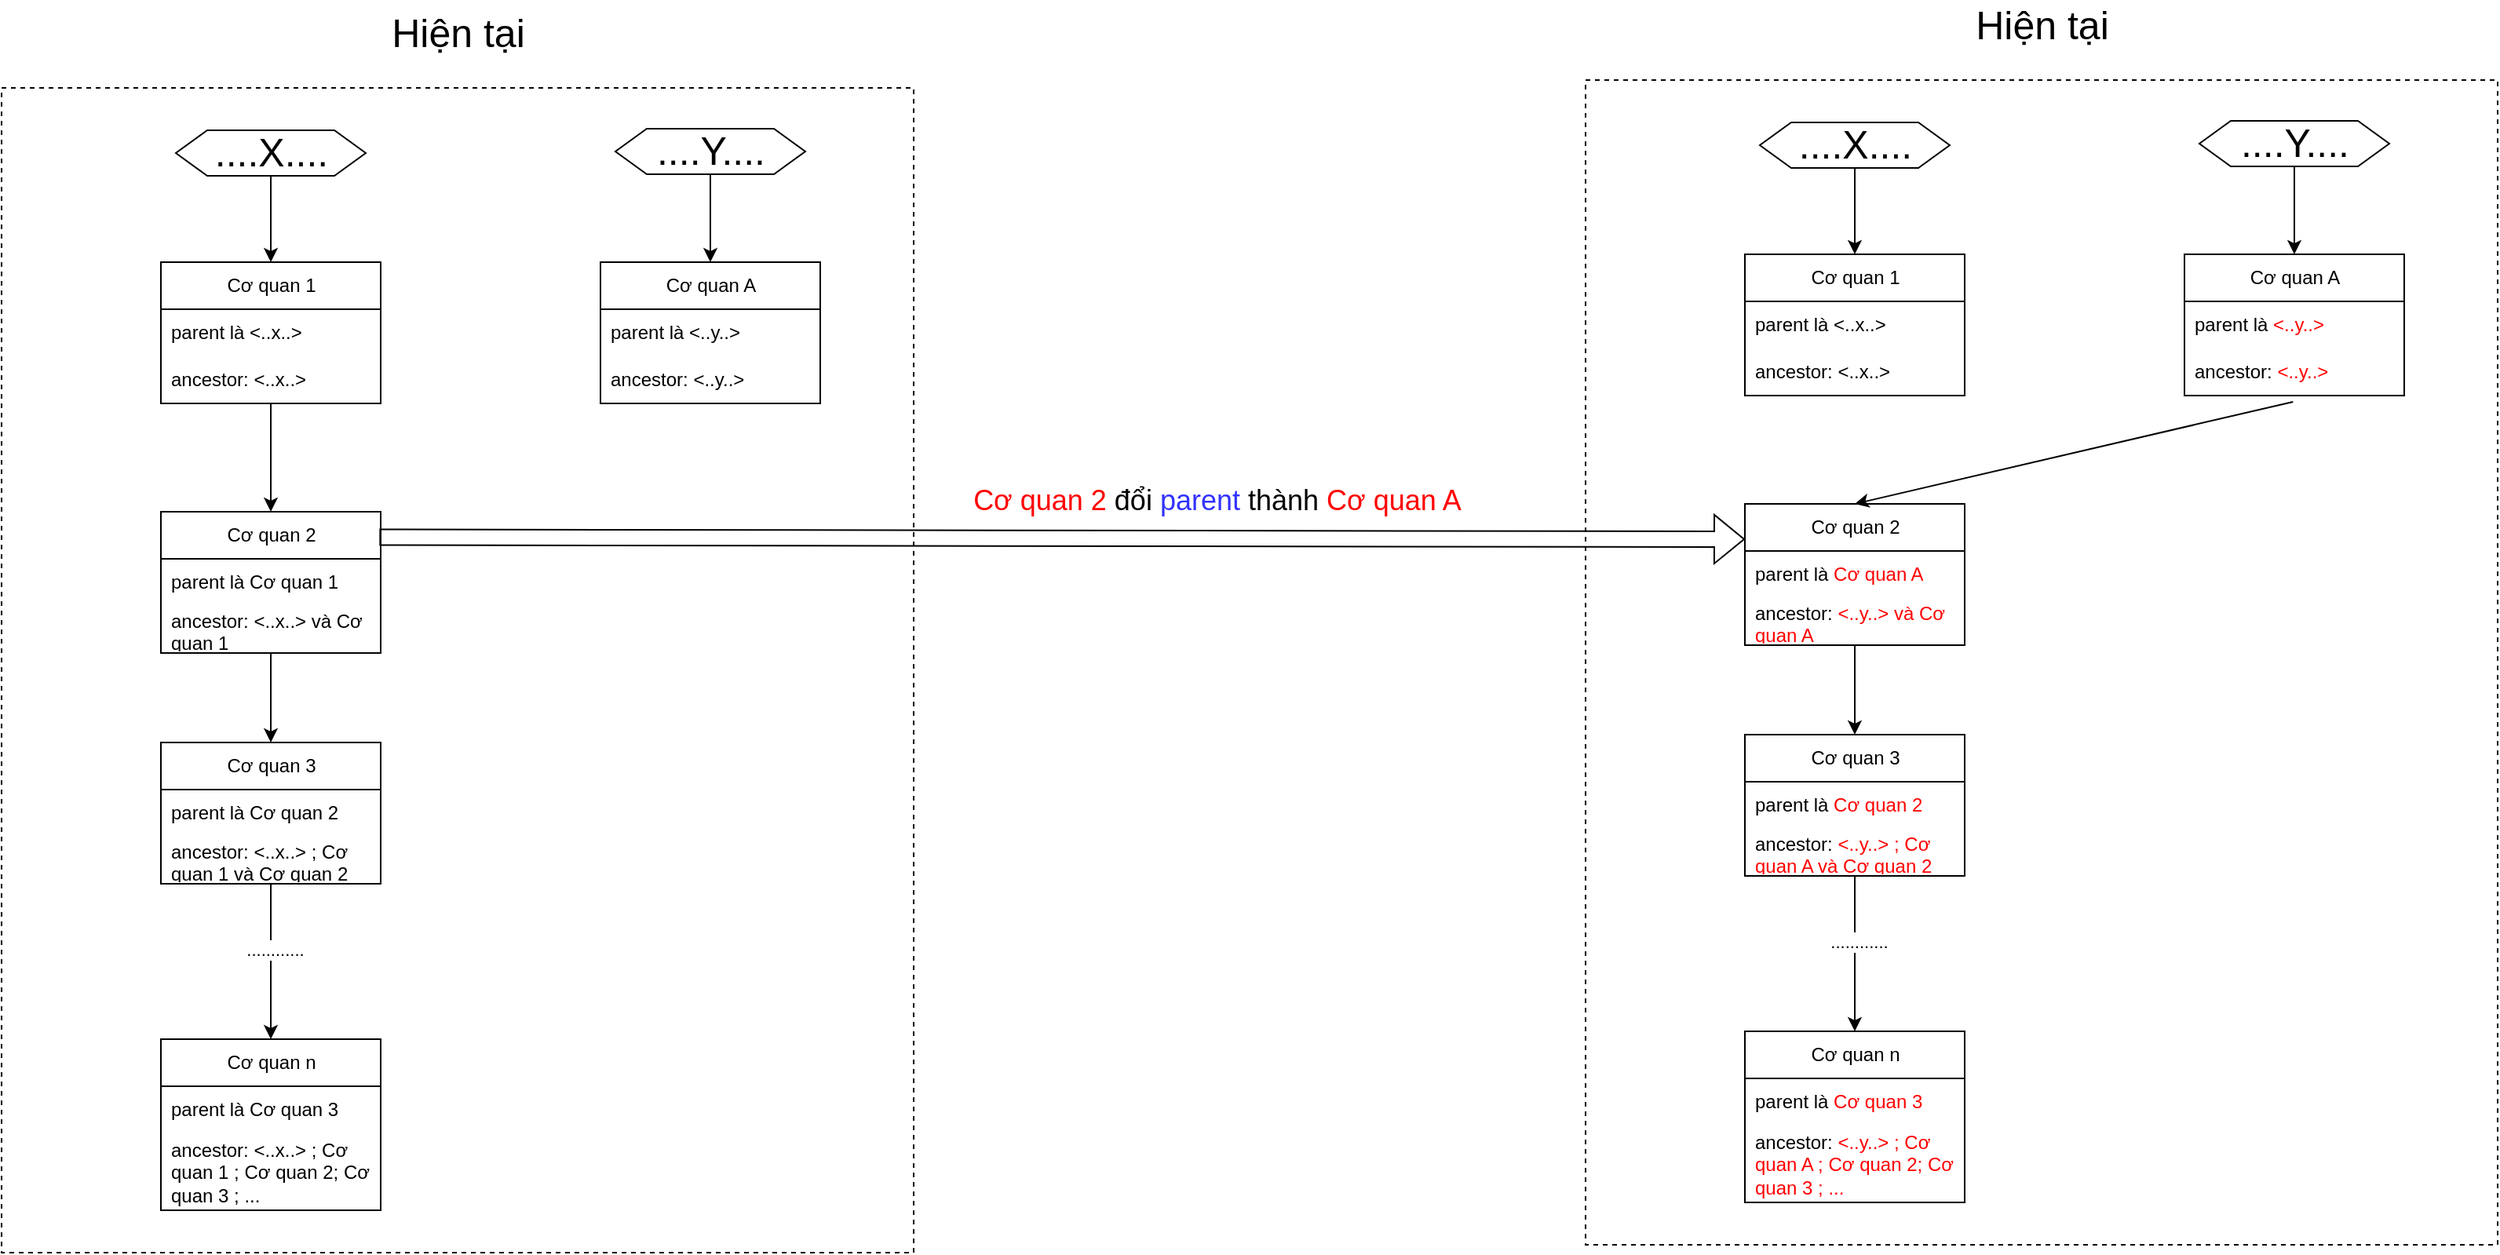 <mxfile version="21.3.7" type="github">
  <diagram name="Trang-1" id="hx307600LLkeYoheJDm4">
    <mxGraphModel dx="2087" dy="1341" grid="0" gridSize="10" guides="1" tooltips="1" connect="1" arrows="1" fold="1" page="0" pageScale="1" pageWidth="827" pageHeight="1169" math="0" shadow="0">
      <root>
        <mxCell id="0" />
        <mxCell id="1" parent="0" />
        <mxCell id="ML5rQnkRPxwV8VEnrlJP-1" value="" style="rounded=0;whiteSpace=wrap;html=1;dashed=1;" vertex="1" parent="1">
          <mxGeometry x="-58" y="-29" width="581" height="742" as="geometry" />
        </mxCell>
        <mxCell id="ML5rQnkRPxwV8VEnrlJP-2" value="&lt;font style=&quot;font-size: 25px;&quot;&gt;Hiện tại&lt;/font&gt;" style="text;html=1;strokeColor=none;fillColor=none;align=center;verticalAlign=middle;whiteSpace=wrap;rounded=0;" vertex="1" parent="1">
          <mxGeometry x="163.5" y="-80" width="138" height="30" as="geometry" />
        </mxCell>
        <mxCell id="ML5rQnkRPxwV8VEnrlJP-6" value="" style="group" vertex="1" connectable="0" parent="1">
          <mxGeometry x="53" y="-2" width="121" height="29" as="geometry" />
        </mxCell>
        <mxCell id="ML5rQnkRPxwV8VEnrlJP-4" value="" style="shape=hexagon;perimeter=hexagonPerimeter2;whiteSpace=wrap;html=1;fixedSize=1;" vertex="1" parent="ML5rQnkRPxwV8VEnrlJP-6">
          <mxGeometry width="121" height="29" as="geometry" />
        </mxCell>
        <mxCell id="ML5rQnkRPxwV8VEnrlJP-5" value="&lt;font style=&quot;font-size: 25px;&quot;&gt;....X....&lt;/font&gt;" style="text;html=1;strokeColor=none;fillColor=none;align=center;verticalAlign=middle;whiteSpace=wrap;rounded=0;" vertex="1" parent="ML5rQnkRPxwV8VEnrlJP-6">
          <mxGeometry x="28" y="4.5" width="66" height="16" as="geometry" />
        </mxCell>
        <mxCell id="ML5rQnkRPxwV8VEnrlJP-8" style="edgeStyle=orthogonalEdgeStyle;rounded=0;orthogonalLoop=1;jettySize=auto;html=1;entryX=0.5;entryY=0;entryDx=0;entryDy=0;" edge="1" parent="1" source="ML5rQnkRPxwV8VEnrlJP-4" target="ML5rQnkRPxwV8VEnrlJP-10">
          <mxGeometry relative="1" as="geometry">
            <mxPoint x="113.5" y="77" as="targetPoint" />
          </mxGeometry>
        </mxCell>
        <mxCell id="ML5rQnkRPxwV8VEnrlJP-17" style="edgeStyle=orthogonalEdgeStyle;rounded=0;orthogonalLoop=1;jettySize=auto;html=1;entryX=0.5;entryY=0;entryDx=0;entryDy=0;" edge="1" parent="1" source="ML5rQnkRPxwV8VEnrlJP-10" target="ML5rQnkRPxwV8VEnrlJP-14">
          <mxGeometry relative="1" as="geometry" />
        </mxCell>
        <mxCell id="ML5rQnkRPxwV8VEnrlJP-10" value="Cơ quan 1" style="swimlane;fontStyle=0;childLayout=stackLayout;horizontal=1;startSize=30;horizontalStack=0;resizeParent=1;resizeParentMax=0;resizeLast=0;collapsible=1;marginBottom=0;whiteSpace=wrap;html=1;" vertex="1" parent="1">
          <mxGeometry x="43.5" y="82" width="140" height="90" as="geometry" />
        </mxCell>
        <mxCell id="ML5rQnkRPxwV8VEnrlJP-11" value="parent là &amp;lt;..x..&amp;gt;" style="text;strokeColor=none;fillColor=none;align=left;verticalAlign=middle;spacingLeft=4;spacingRight=4;overflow=hidden;points=[[0,0.5],[1,0.5]];portConstraint=eastwest;rotatable=0;whiteSpace=wrap;html=1;" vertex="1" parent="ML5rQnkRPxwV8VEnrlJP-10">
          <mxGeometry y="30" width="140" height="30" as="geometry" />
        </mxCell>
        <mxCell id="ML5rQnkRPxwV8VEnrlJP-12" value="ancestor: &amp;lt;..x..&amp;gt;" style="text;strokeColor=none;fillColor=none;align=left;verticalAlign=middle;spacingLeft=4;spacingRight=4;overflow=hidden;points=[[0,0.5],[1,0.5]];portConstraint=eastwest;rotatable=0;whiteSpace=wrap;html=1;" vertex="1" parent="ML5rQnkRPxwV8VEnrlJP-10">
          <mxGeometry y="60" width="140" height="30" as="geometry" />
        </mxCell>
        <mxCell id="ML5rQnkRPxwV8VEnrlJP-24" style="edgeStyle=orthogonalEdgeStyle;rounded=0;orthogonalLoop=1;jettySize=auto;html=1;entryX=0.5;entryY=0;entryDx=0;entryDy=0;" edge="1" parent="1" source="ML5rQnkRPxwV8VEnrlJP-14" target="ML5rQnkRPxwV8VEnrlJP-18">
          <mxGeometry relative="1" as="geometry" />
        </mxCell>
        <mxCell id="ML5rQnkRPxwV8VEnrlJP-14" value="Cơ quan 2" style="swimlane;fontStyle=0;childLayout=stackLayout;horizontal=1;startSize=30;horizontalStack=0;resizeParent=1;resizeParentMax=0;resizeLast=0;collapsible=1;marginBottom=0;whiteSpace=wrap;html=1;" vertex="1" parent="1">
          <mxGeometry x="43.5" y="241" width="140" height="90" as="geometry" />
        </mxCell>
        <mxCell id="ML5rQnkRPxwV8VEnrlJP-15" value="parent là Cơ quan 1" style="text;strokeColor=none;fillColor=none;align=left;verticalAlign=middle;spacingLeft=4;spacingRight=4;overflow=hidden;points=[[0,0.5],[1,0.5]];portConstraint=eastwest;rotatable=0;whiteSpace=wrap;html=1;" vertex="1" parent="ML5rQnkRPxwV8VEnrlJP-14">
          <mxGeometry y="30" width="140" height="30" as="geometry" />
        </mxCell>
        <mxCell id="ML5rQnkRPxwV8VEnrlJP-16" value="ancestor: &amp;lt;..x..&amp;gt; và Cơ quan 1" style="text;strokeColor=none;fillColor=none;align=left;verticalAlign=middle;spacingLeft=4;spacingRight=4;overflow=hidden;points=[[0,0.5],[1,0.5]];portConstraint=eastwest;rotatable=0;whiteSpace=wrap;html=1;" vertex="1" parent="ML5rQnkRPxwV8VEnrlJP-14">
          <mxGeometry y="60" width="140" height="30" as="geometry" />
        </mxCell>
        <mxCell id="ML5rQnkRPxwV8VEnrlJP-26" style="edgeStyle=orthogonalEdgeStyle;rounded=0;orthogonalLoop=1;jettySize=auto;html=1;entryX=0.5;entryY=0;entryDx=0;entryDy=0;" edge="1" parent="1" source="ML5rQnkRPxwV8VEnrlJP-18" target="ML5rQnkRPxwV8VEnrlJP-21">
          <mxGeometry relative="1" as="geometry">
            <Array as="points">
              <mxPoint x="114" y="523" />
              <mxPoint x="114" y="523" />
            </Array>
          </mxGeometry>
        </mxCell>
        <mxCell id="ML5rQnkRPxwV8VEnrlJP-27" value="............" style="edgeLabel;html=1;align=center;verticalAlign=middle;resizable=0;points=[];" vertex="1" connectable="0" parent="ML5rQnkRPxwV8VEnrlJP-26">
          <mxGeometry x="-0.157" y="2" relative="1" as="geometry">
            <mxPoint as="offset" />
          </mxGeometry>
        </mxCell>
        <mxCell id="ML5rQnkRPxwV8VEnrlJP-18" value="Cơ quan 3" style="swimlane;fontStyle=0;childLayout=stackLayout;horizontal=1;startSize=30;horizontalStack=0;resizeParent=1;resizeParentMax=0;resizeLast=0;collapsible=1;marginBottom=0;whiteSpace=wrap;html=1;" vertex="1" parent="1">
          <mxGeometry x="43.5" y="388" width="140" height="90" as="geometry" />
        </mxCell>
        <mxCell id="ML5rQnkRPxwV8VEnrlJP-19" value="parent là Cơ quan 2" style="text;strokeColor=none;fillColor=none;align=left;verticalAlign=middle;spacingLeft=4;spacingRight=4;overflow=hidden;points=[[0,0.5],[1,0.5]];portConstraint=eastwest;rotatable=0;whiteSpace=wrap;html=1;" vertex="1" parent="ML5rQnkRPxwV8VEnrlJP-18">
          <mxGeometry y="30" width="140" height="30" as="geometry" />
        </mxCell>
        <mxCell id="ML5rQnkRPxwV8VEnrlJP-20" value="ancestor: &amp;lt;..x..&amp;gt; ; Cơ quan 1 và Cơ quan 2" style="text;strokeColor=none;fillColor=none;align=left;verticalAlign=middle;spacingLeft=4;spacingRight=4;overflow=hidden;points=[[0,0.5],[1,0.5]];portConstraint=eastwest;rotatable=0;whiteSpace=wrap;html=1;" vertex="1" parent="ML5rQnkRPxwV8VEnrlJP-18">
          <mxGeometry y="60" width="140" height="30" as="geometry" />
        </mxCell>
        <mxCell id="ML5rQnkRPxwV8VEnrlJP-21" value="Cơ quan n" style="swimlane;fontStyle=0;childLayout=stackLayout;horizontal=1;startSize=30;horizontalStack=0;resizeParent=1;resizeParentMax=0;resizeLast=0;collapsible=1;marginBottom=0;whiteSpace=wrap;html=1;" vertex="1" parent="1">
          <mxGeometry x="43.5" y="577" width="140" height="109" as="geometry" />
        </mxCell>
        <mxCell id="ML5rQnkRPxwV8VEnrlJP-22" value="parent là Cơ quan 3" style="text;strokeColor=none;fillColor=none;align=left;verticalAlign=middle;spacingLeft=4;spacingRight=4;overflow=hidden;points=[[0,0.5],[1,0.5]];portConstraint=eastwest;rotatable=0;whiteSpace=wrap;html=1;" vertex="1" parent="ML5rQnkRPxwV8VEnrlJP-21">
          <mxGeometry y="30" width="140" height="30" as="geometry" />
        </mxCell>
        <mxCell id="ML5rQnkRPxwV8VEnrlJP-23" value="ancestor: &amp;lt;..x..&amp;gt; ; Cơ quan 1 ; Cơ quan 2; Cơ quan 3 ; ..." style="text;strokeColor=none;fillColor=none;align=left;verticalAlign=middle;spacingLeft=4;spacingRight=4;overflow=hidden;points=[[0,0.5],[1,0.5]];portConstraint=eastwest;rotatable=0;whiteSpace=wrap;html=1;" vertex="1" parent="ML5rQnkRPxwV8VEnrlJP-21">
          <mxGeometry y="60" width="140" height="49" as="geometry" />
        </mxCell>
        <mxCell id="ML5rQnkRPxwV8VEnrlJP-28" value="" style="shape=flexArrow;endArrow=classic;html=1;rounded=0;exitX=0.994;exitY=0.181;exitDx=0;exitDy=0;exitPerimeter=0;entryX=0;entryY=0.25;entryDx=0;entryDy=0;" edge="1" parent="1" source="ML5rQnkRPxwV8VEnrlJP-14" target="ML5rQnkRPxwV8VEnrlJP-54">
          <mxGeometry width="50" height="50" relative="1" as="geometry">
            <mxPoint x="413" y="336" as="sourcePoint" />
            <mxPoint x="947" y="253" as="targetPoint" />
          </mxGeometry>
        </mxCell>
        <mxCell id="ML5rQnkRPxwV8VEnrlJP-29" value="Cơ quan A" style="swimlane;fontStyle=0;childLayout=stackLayout;horizontal=1;startSize=30;horizontalStack=0;resizeParent=1;resizeParentMax=0;resizeLast=0;collapsible=1;marginBottom=0;whiteSpace=wrap;html=1;" vertex="1" parent="1">
          <mxGeometry x="323.5" y="82" width="140" height="90" as="geometry" />
        </mxCell>
        <mxCell id="ML5rQnkRPxwV8VEnrlJP-30" value="parent là &amp;lt;..y..&amp;gt;" style="text;strokeColor=none;fillColor=none;align=left;verticalAlign=middle;spacingLeft=4;spacingRight=4;overflow=hidden;points=[[0,0.5],[1,0.5]];portConstraint=eastwest;rotatable=0;whiteSpace=wrap;html=1;" vertex="1" parent="ML5rQnkRPxwV8VEnrlJP-29">
          <mxGeometry y="30" width="140" height="30" as="geometry" />
        </mxCell>
        <mxCell id="ML5rQnkRPxwV8VEnrlJP-31" value="ancestor: &amp;lt;..y..&amp;gt;" style="text;strokeColor=none;fillColor=none;align=left;verticalAlign=middle;spacingLeft=4;spacingRight=4;overflow=hidden;points=[[0,0.5],[1,0.5]];portConstraint=eastwest;rotatable=0;whiteSpace=wrap;html=1;" vertex="1" parent="ML5rQnkRPxwV8VEnrlJP-29">
          <mxGeometry y="60" width="140" height="30" as="geometry" />
        </mxCell>
        <mxCell id="ML5rQnkRPxwV8VEnrlJP-38" value="" style="group" vertex="1" connectable="0" parent="1">
          <mxGeometry x="333" y="-3" width="121" height="29" as="geometry" />
        </mxCell>
        <mxCell id="ML5rQnkRPxwV8VEnrlJP-39" value="" style="shape=hexagon;perimeter=hexagonPerimeter2;whiteSpace=wrap;html=1;fixedSize=1;" vertex="1" parent="ML5rQnkRPxwV8VEnrlJP-38">
          <mxGeometry width="121" height="29" as="geometry" />
        </mxCell>
        <mxCell id="ML5rQnkRPxwV8VEnrlJP-40" value="&lt;font style=&quot;font-size: 25px;&quot;&gt;....Y....&lt;/font&gt;" style="text;html=1;strokeColor=none;fillColor=none;align=center;verticalAlign=middle;whiteSpace=wrap;rounded=0;" vertex="1" parent="ML5rQnkRPxwV8VEnrlJP-38">
          <mxGeometry x="28" y="4.5" width="66" height="16" as="geometry" />
        </mxCell>
        <mxCell id="ML5rQnkRPxwV8VEnrlJP-41" style="edgeStyle=orthogonalEdgeStyle;rounded=0;orthogonalLoop=1;jettySize=auto;html=1;entryX=0.5;entryY=0;entryDx=0;entryDy=0;" edge="1" parent="1" source="ML5rQnkRPxwV8VEnrlJP-39" target="ML5rQnkRPxwV8VEnrlJP-29">
          <mxGeometry relative="1" as="geometry" />
        </mxCell>
        <mxCell id="ML5rQnkRPxwV8VEnrlJP-42" value="&lt;font style=&quot;font-size: 18px;&quot;&gt;&lt;font color=&quot;#ff0000&quot;&gt;Cơ quan 2&lt;/font&gt; đổi &lt;font color=&quot;#3333ff&quot;&gt;parent &lt;/font&gt;thành &lt;font color=&quot;#ff0000&quot;&gt;Cơ quan A&lt;/font&gt;&lt;/font&gt;" style="text;html=1;strokeColor=none;fillColor=none;align=center;verticalAlign=middle;whiteSpace=wrap;rounded=0;" vertex="1" parent="1">
          <mxGeometry x="535" y="219" width="363" height="30" as="geometry" />
        </mxCell>
        <mxCell id="ML5rQnkRPxwV8VEnrlJP-43" value="" style="rounded=0;whiteSpace=wrap;html=1;dashed=1;fillColor=none;" vertex="1" parent="1">
          <mxGeometry x="951" y="-34" width="581" height="742" as="geometry" />
        </mxCell>
        <mxCell id="ML5rQnkRPxwV8VEnrlJP-44" value="&lt;font style=&quot;font-size: 25px;&quot;&gt;Hiện tại&lt;/font&gt;" style="text;html=1;strokeColor=none;fillColor=none;align=center;verticalAlign=middle;whiteSpace=wrap;rounded=0;" vertex="1" parent="1">
          <mxGeometry x="1172.5" y="-85" width="138" height="30" as="geometry" />
        </mxCell>
        <mxCell id="ML5rQnkRPxwV8VEnrlJP-45" value="" style="group" vertex="1" connectable="0" parent="1">
          <mxGeometry x="1062" y="-7" width="121" height="29" as="geometry" />
        </mxCell>
        <mxCell id="ML5rQnkRPxwV8VEnrlJP-46" value="" style="shape=hexagon;perimeter=hexagonPerimeter2;whiteSpace=wrap;html=1;fixedSize=1;" vertex="1" parent="ML5rQnkRPxwV8VEnrlJP-45">
          <mxGeometry width="121" height="29" as="geometry" />
        </mxCell>
        <mxCell id="ML5rQnkRPxwV8VEnrlJP-47" value="&lt;font style=&quot;font-size: 25px;&quot;&gt;....X....&lt;/font&gt;" style="text;html=1;strokeColor=none;fillColor=none;align=center;verticalAlign=middle;whiteSpace=wrap;rounded=0;" vertex="1" parent="ML5rQnkRPxwV8VEnrlJP-45">
          <mxGeometry x="28" y="4.5" width="66" height="16" as="geometry" />
        </mxCell>
        <mxCell id="ML5rQnkRPxwV8VEnrlJP-48" style="edgeStyle=orthogonalEdgeStyle;rounded=0;orthogonalLoop=1;jettySize=auto;html=1;entryX=0.5;entryY=0;entryDx=0;entryDy=0;" edge="1" source="ML5rQnkRPxwV8VEnrlJP-46" target="ML5rQnkRPxwV8VEnrlJP-50" parent="1">
          <mxGeometry relative="1" as="geometry">
            <mxPoint x="1122.5" y="72" as="targetPoint" />
          </mxGeometry>
        </mxCell>
        <mxCell id="ML5rQnkRPxwV8VEnrlJP-50" value="Cơ quan 1" style="swimlane;fontStyle=0;childLayout=stackLayout;horizontal=1;startSize=30;horizontalStack=0;resizeParent=1;resizeParentMax=0;resizeLast=0;collapsible=1;marginBottom=0;whiteSpace=wrap;html=1;" vertex="1" parent="1">
          <mxGeometry x="1052.5" y="77" width="140" height="90" as="geometry" />
        </mxCell>
        <mxCell id="ML5rQnkRPxwV8VEnrlJP-51" value="parent là &amp;lt;..x..&amp;gt;" style="text;strokeColor=none;fillColor=none;align=left;verticalAlign=middle;spacingLeft=4;spacingRight=4;overflow=hidden;points=[[0,0.5],[1,0.5]];portConstraint=eastwest;rotatable=0;whiteSpace=wrap;html=1;" vertex="1" parent="ML5rQnkRPxwV8VEnrlJP-50">
          <mxGeometry y="30" width="140" height="30" as="geometry" />
        </mxCell>
        <mxCell id="ML5rQnkRPxwV8VEnrlJP-52" value="ancestor: &amp;lt;..x..&amp;gt;" style="text;strokeColor=none;fillColor=none;align=left;verticalAlign=middle;spacingLeft=4;spacingRight=4;overflow=hidden;points=[[0,0.5],[1,0.5]];portConstraint=eastwest;rotatable=0;whiteSpace=wrap;html=1;" vertex="1" parent="ML5rQnkRPxwV8VEnrlJP-50">
          <mxGeometry y="60" width="140" height="30" as="geometry" />
        </mxCell>
        <mxCell id="ML5rQnkRPxwV8VEnrlJP-53" style="edgeStyle=orthogonalEdgeStyle;rounded=0;orthogonalLoop=1;jettySize=auto;html=1;entryX=0.5;entryY=0;entryDx=0;entryDy=0;" edge="1" source="ML5rQnkRPxwV8VEnrlJP-54" target="ML5rQnkRPxwV8VEnrlJP-59" parent="1">
          <mxGeometry relative="1" as="geometry" />
        </mxCell>
        <mxCell id="ML5rQnkRPxwV8VEnrlJP-54" value="Cơ quan 2" style="swimlane;fontStyle=0;childLayout=stackLayout;horizontal=1;startSize=30;horizontalStack=0;resizeParent=1;resizeParentMax=0;resizeLast=0;collapsible=1;marginBottom=0;whiteSpace=wrap;html=1;" vertex="1" parent="1">
          <mxGeometry x="1052.5" y="236" width="140" height="90" as="geometry" />
        </mxCell>
        <mxCell id="ML5rQnkRPxwV8VEnrlJP-55" value="parent là &lt;font color=&quot;#ff0000&quot;&gt;Cơ quan A&lt;/font&gt;" style="text;strokeColor=none;fillColor=none;align=left;verticalAlign=middle;spacingLeft=4;spacingRight=4;overflow=hidden;points=[[0,0.5],[1,0.5]];portConstraint=eastwest;rotatable=0;whiteSpace=wrap;html=1;" vertex="1" parent="ML5rQnkRPxwV8VEnrlJP-54">
          <mxGeometry y="30" width="140" height="30" as="geometry" />
        </mxCell>
        <mxCell id="ML5rQnkRPxwV8VEnrlJP-56" value="ancestor: &lt;font color=&quot;#ff0000&quot;&gt;&amp;lt;..y..&amp;gt; và Cơ quan A&lt;/font&gt;" style="text;strokeColor=none;fillColor=none;align=left;verticalAlign=middle;spacingLeft=4;spacingRight=4;overflow=hidden;points=[[0,0.5],[1,0.5]];portConstraint=eastwest;rotatable=0;whiteSpace=wrap;html=1;" vertex="1" parent="ML5rQnkRPxwV8VEnrlJP-54">
          <mxGeometry y="60" width="140" height="30" as="geometry" />
        </mxCell>
        <mxCell id="ML5rQnkRPxwV8VEnrlJP-57" style="edgeStyle=orthogonalEdgeStyle;rounded=0;orthogonalLoop=1;jettySize=auto;html=1;entryX=0.5;entryY=0;entryDx=0;entryDy=0;" edge="1" source="ML5rQnkRPxwV8VEnrlJP-59" target="ML5rQnkRPxwV8VEnrlJP-62" parent="1">
          <mxGeometry relative="1" as="geometry">
            <Array as="points">
              <mxPoint x="1123" y="518" />
              <mxPoint x="1123" y="518" />
            </Array>
          </mxGeometry>
        </mxCell>
        <mxCell id="ML5rQnkRPxwV8VEnrlJP-58" value="............" style="edgeLabel;html=1;align=center;verticalAlign=middle;resizable=0;points=[];" vertex="1" connectable="0" parent="ML5rQnkRPxwV8VEnrlJP-57">
          <mxGeometry x="-0.157" y="2" relative="1" as="geometry">
            <mxPoint as="offset" />
          </mxGeometry>
        </mxCell>
        <mxCell id="ML5rQnkRPxwV8VEnrlJP-59" value="Cơ quan 3" style="swimlane;fontStyle=0;childLayout=stackLayout;horizontal=1;startSize=30;horizontalStack=0;resizeParent=1;resizeParentMax=0;resizeLast=0;collapsible=1;marginBottom=0;whiteSpace=wrap;html=1;" vertex="1" parent="1">
          <mxGeometry x="1052.5" y="383" width="140" height="90" as="geometry" />
        </mxCell>
        <mxCell id="ML5rQnkRPxwV8VEnrlJP-60" value="parent là &lt;font color=&quot;#ff0000&quot;&gt;Cơ quan 2&lt;/font&gt;" style="text;strokeColor=none;fillColor=none;align=left;verticalAlign=middle;spacingLeft=4;spacingRight=4;overflow=hidden;points=[[0,0.5],[1,0.5]];portConstraint=eastwest;rotatable=0;whiteSpace=wrap;html=1;" vertex="1" parent="ML5rQnkRPxwV8VEnrlJP-59">
          <mxGeometry y="30" width="140" height="30" as="geometry" />
        </mxCell>
        <mxCell id="ML5rQnkRPxwV8VEnrlJP-61" value="ancestor: &lt;font color=&quot;#ff0000&quot;&gt;&amp;lt;..y..&amp;gt; ; Cơ quan A và Cơ quan 2&lt;/font&gt;" style="text;strokeColor=none;fillColor=none;align=left;verticalAlign=middle;spacingLeft=4;spacingRight=4;overflow=hidden;points=[[0,0.5],[1,0.5]];portConstraint=eastwest;rotatable=0;whiteSpace=wrap;html=1;" vertex="1" parent="ML5rQnkRPxwV8VEnrlJP-59">
          <mxGeometry y="60" width="140" height="30" as="geometry" />
        </mxCell>
        <mxCell id="ML5rQnkRPxwV8VEnrlJP-62" value="Cơ quan n" style="swimlane;fontStyle=0;childLayout=stackLayout;horizontal=1;startSize=30;horizontalStack=0;resizeParent=1;resizeParentMax=0;resizeLast=0;collapsible=1;marginBottom=0;whiteSpace=wrap;html=1;" vertex="1" parent="1">
          <mxGeometry x="1052.5" y="572" width="140" height="109" as="geometry" />
        </mxCell>
        <mxCell id="ML5rQnkRPxwV8VEnrlJP-63" value="parent là &lt;font color=&quot;#ff0000&quot;&gt;Cơ quan 3&lt;/font&gt;" style="text;strokeColor=none;fillColor=none;align=left;verticalAlign=middle;spacingLeft=4;spacingRight=4;overflow=hidden;points=[[0,0.5],[1,0.5]];portConstraint=eastwest;rotatable=0;whiteSpace=wrap;html=1;" vertex="1" parent="ML5rQnkRPxwV8VEnrlJP-62">
          <mxGeometry y="30" width="140" height="30" as="geometry" />
        </mxCell>
        <mxCell id="ML5rQnkRPxwV8VEnrlJP-64" value="ancestor: &lt;font color=&quot;#ff0000&quot;&gt;&amp;lt;..y..&amp;gt; ; Cơ quan A ; Cơ quan 2; Cơ quan 3 ; ...&lt;/font&gt;" style="text;strokeColor=none;fillColor=none;align=left;verticalAlign=middle;spacingLeft=4;spacingRight=4;overflow=hidden;points=[[0,0.5],[1,0.5]];portConstraint=eastwest;rotatable=0;whiteSpace=wrap;html=1;" vertex="1" parent="ML5rQnkRPxwV8VEnrlJP-62">
          <mxGeometry y="60" width="140" height="49" as="geometry" />
        </mxCell>
        <mxCell id="ML5rQnkRPxwV8VEnrlJP-65" value="Cơ quan A" style="swimlane;fontStyle=0;childLayout=stackLayout;horizontal=1;startSize=30;horizontalStack=0;resizeParent=1;resizeParentMax=0;resizeLast=0;collapsible=1;marginBottom=0;whiteSpace=wrap;html=1;" vertex="1" parent="1">
          <mxGeometry x="1332.5" y="77" width="140" height="90" as="geometry" />
        </mxCell>
        <mxCell id="ML5rQnkRPxwV8VEnrlJP-66" value="parent là &lt;font color=&quot;#ff0000&quot;&gt;&amp;lt;..y..&amp;gt;&lt;/font&gt;" style="text;strokeColor=none;fillColor=none;align=left;verticalAlign=middle;spacingLeft=4;spacingRight=4;overflow=hidden;points=[[0,0.5],[1,0.5]];portConstraint=eastwest;rotatable=0;whiteSpace=wrap;html=1;" vertex="1" parent="ML5rQnkRPxwV8VEnrlJP-65">
          <mxGeometry y="30" width="140" height="30" as="geometry" />
        </mxCell>
        <mxCell id="ML5rQnkRPxwV8VEnrlJP-67" value="ancestor: &lt;font color=&quot;#ff0000&quot;&gt;&amp;lt;..y..&amp;gt;&lt;/font&gt;" style="text;strokeColor=none;fillColor=none;align=left;verticalAlign=middle;spacingLeft=4;spacingRight=4;overflow=hidden;points=[[0,0.5],[1,0.5]];portConstraint=eastwest;rotatable=0;whiteSpace=wrap;html=1;" vertex="1" parent="ML5rQnkRPxwV8VEnrlJP-65">
          <mxGeometry y="60" width="140" height="30" as="geometry" />
        </mxCell>
        <mxCell id="ML5rQnkRPxwV8VEnrlJP-68" value="" style="group" vertex="1" connectable="0" parent="1">
          <mxGeometry x="1342" y="-8" width="121" height="29" as="geometry" />
        </mxCell>
        <mxCell id="ML5rQnkRPxwV8VEnrlJP-69" value="" style="shape=hexagon;perimeter=hexagonPerimeter2;whiteSpace=wrap;html=1;fixedSize=1;" vertex="1" parent="ML5rQnkRPxwV8VEnrlJP-68">
          <mxGeometry width="121" height="29" as="geometry" />
        </mxCell>
        <mxCell id="ML5rQnkRPxwV8VEnrlJP-70" value="&lt;font style=&quot;font-size: 25px;&quot;&gt;....Y....&lt;/font&gt;" style="text;html=1;strokeColor=none;fillColor=none;align=center;verticalAlign=middle;whiteSpace=wrap;rounded=0;" vertex="1" parent="ML5rQnkRPxwV8VEnrlJP-68">
          <mxGeometry x="28" y="4.5" width="66" height="16" as="geometry" />
        </mxCell>
        <mxCell id="ML5rQnkRPxwV8VEnrlJP-71" style="edgeStyle=orthogonalEdgeStyle;rounded=0;orthogonalLoop=1;jettySize=auto;html=1;entryX=0.5;entryY=0;entryDx=0;entryDy=0;" edge="1" source="ML5rQnkRPxwV8VEnrlJP-69" target="ML5rQnkRPxwV8VEnrlJP-65" parent="1">
          <mxGeometry relative="1" as="geometry" />
        </mxCell>
        <mxCell id="ML5rQnkRPxwV8VEnrlJP-72" value="" style="endArrow=classic;html=1;rounded=0;exitX=0.494;exitY=1.132;exitDx=0;exitDy=0;exitPerimeter=0;entryX=0.5;entryY=0;entryDx=0;entryDy=0;" edge="1" parent="1" source="ML5rQnkRPxwV8VEnrlJP-67" target="ML5rQnkRPxwV8VEnrlJP-54">
          <mxGeometry width="50" height="50" relative="1" as="geometry">
            <mxPoint x="868" y="297" as="sourcePoint" />
            <mxPoint x="918" y="247" as="targetPoint" />
          </mxGeometry>
        </mxCell>
      </root>
    </mxGraphModel>
  </diagram>
</mxfile>
